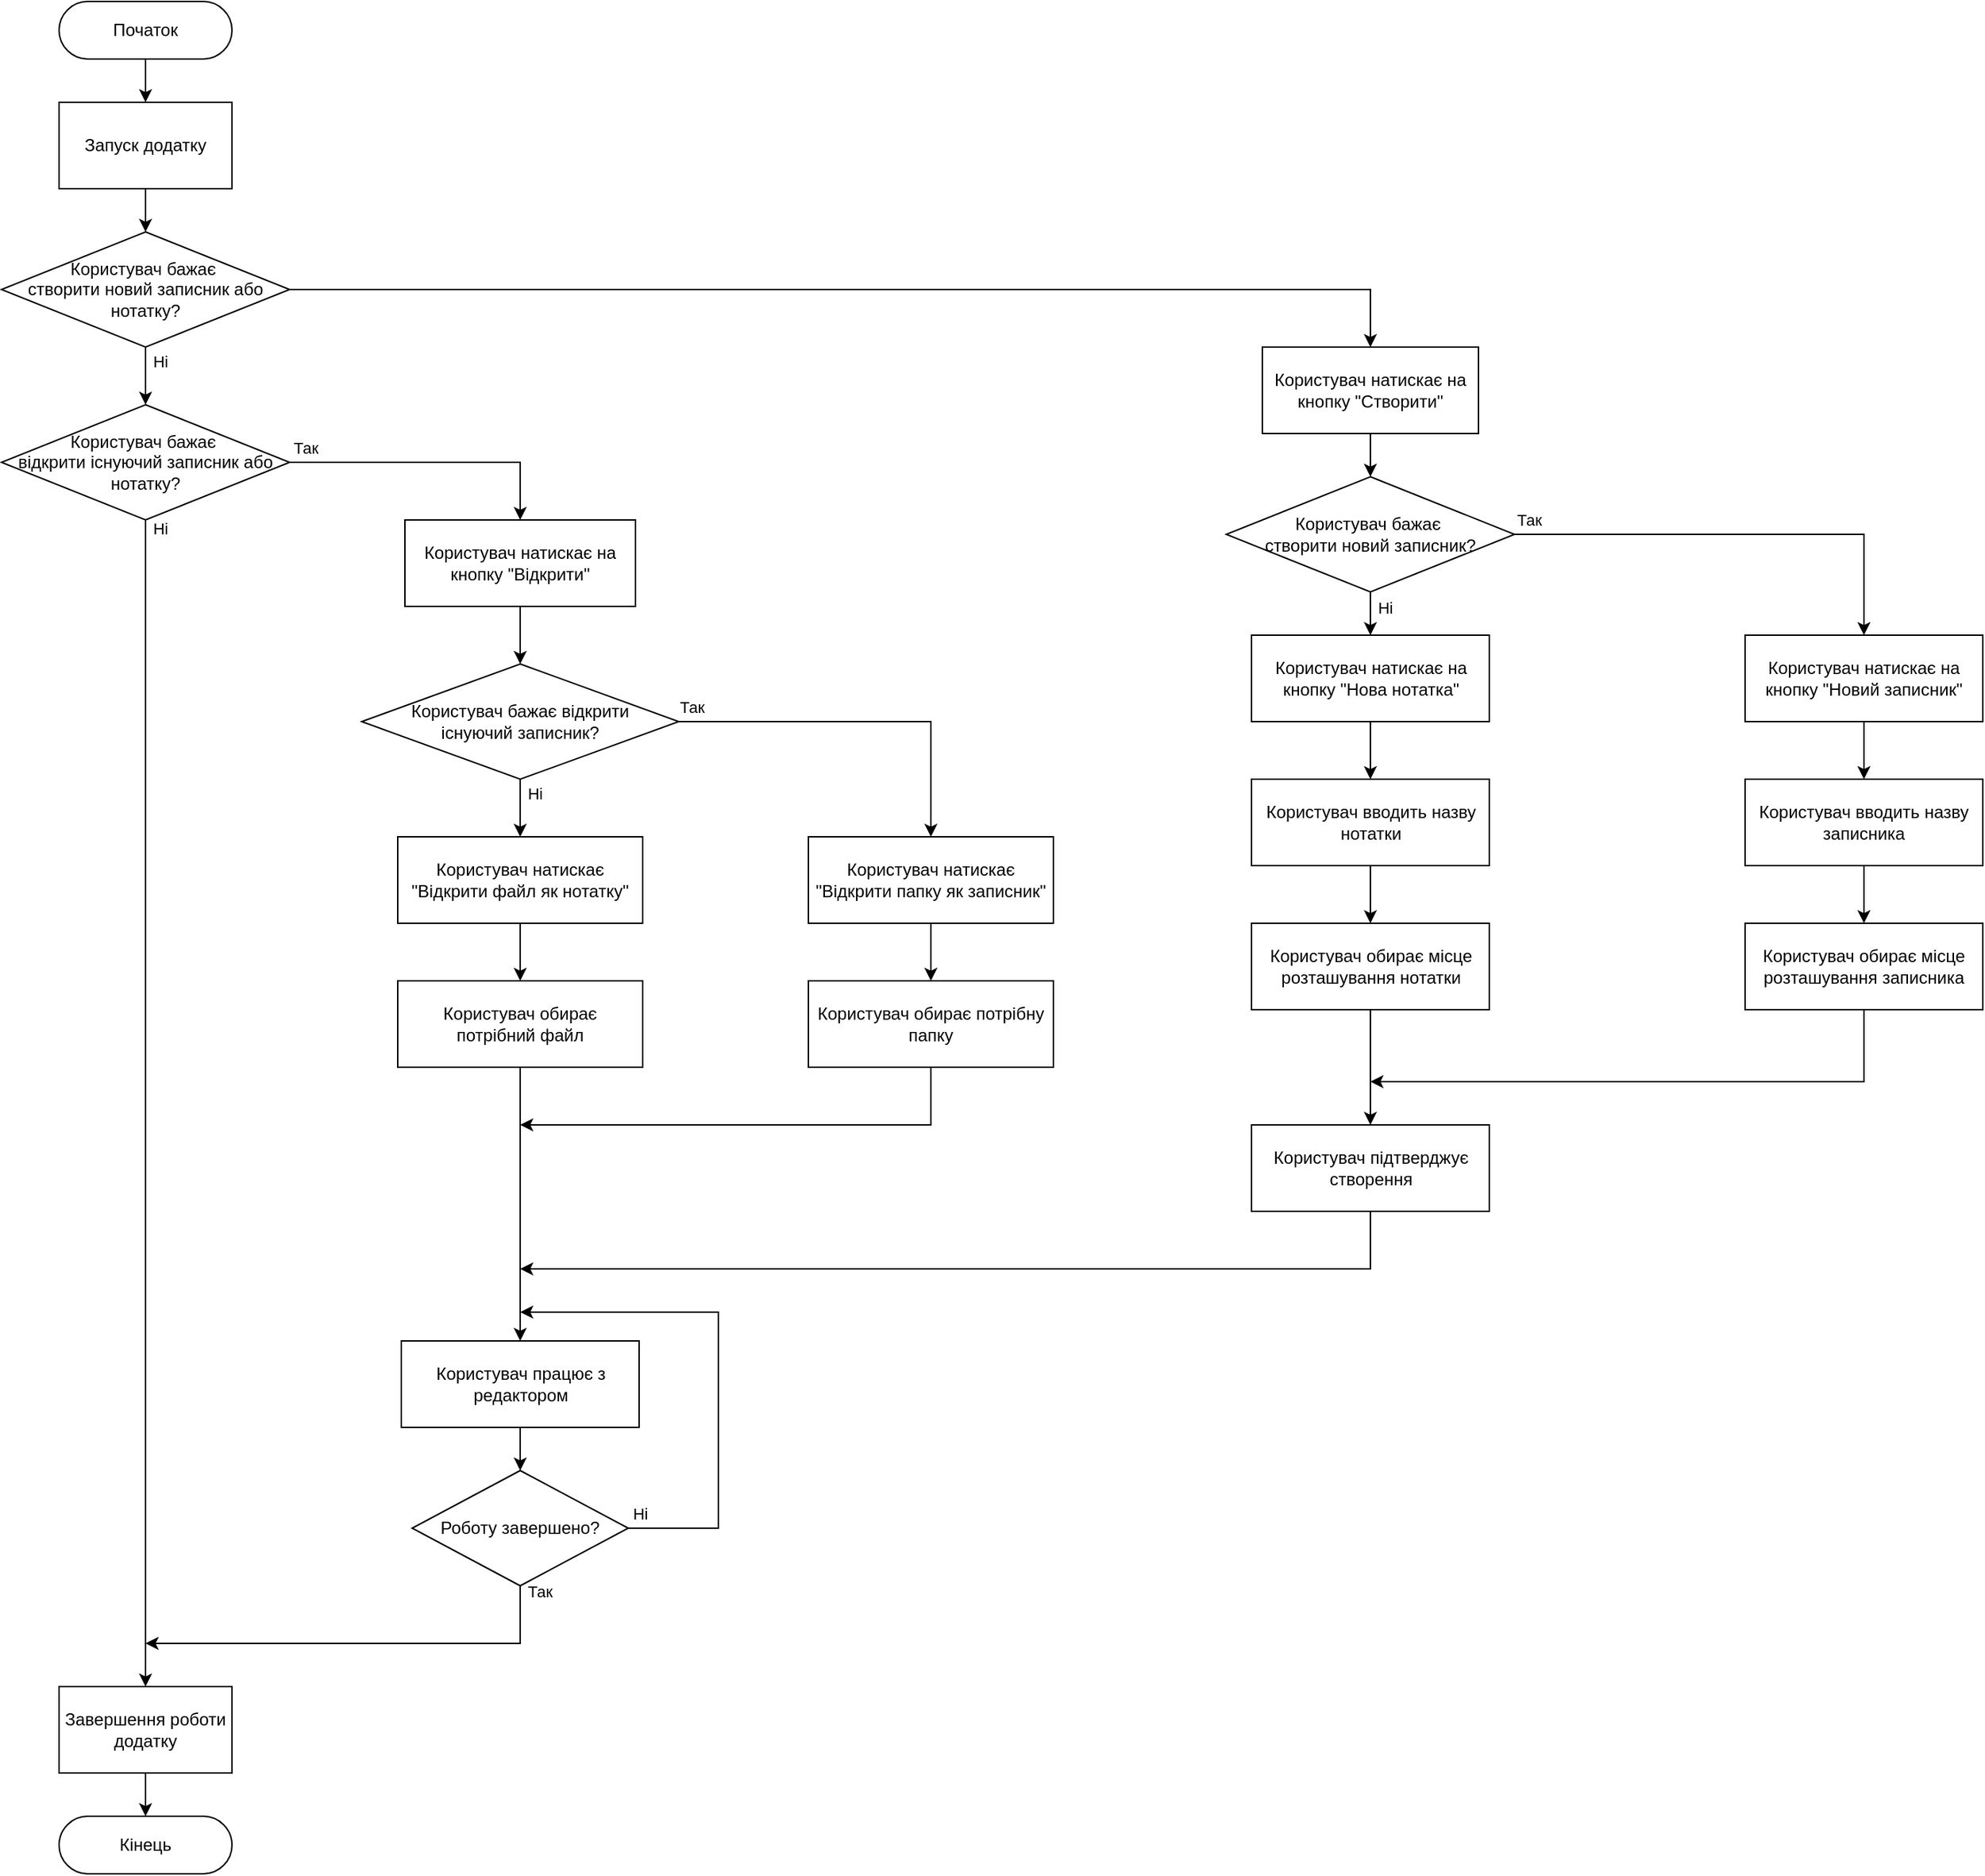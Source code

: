 <mxfile version="24.7.7">
  <diagram name="Page-1" id="Ag_8sbpp-kL82JRSepO8">
    <mxGraphModel dx="2100" dy="1114" grid="1" gridSize="10" guides="1" tooltips="1" connect="1" arrows="1" fold="1" page="1" pageScale="1" pageWidth="850" pageHeight="1100" math="0" shadow="0">
      <root>
        <mxCell id="0" />
        <mxCell id="1" parent="0" />
        <mxCell id="JePZ0B1ACnDFfTxIZQz5-25" value="" style="edgeStyle=orthogonalEdgeStyle;rounded=0;orthogonalLoop=1;jettySize=auto;html=1;" parent="1" source="JePZ0B1ACnDFfTxIZQz5-1" target="JePZ0B1ACnDFfTxIZQz5-5" edge="1">
          <mxGeometry relative="1" as="geometry" />
        </mxCell>
        <mxCell id="JePZ0B1ACnDFfTxIZQz5-1" value="Початок" style="rounded=1;whiteSpace=wrap;html=1;arcSize=50;" parent="1" vertex="1">
          <mxGeometry x="360" y="120" width="120" height="40" as="geometry" />
        </mxCell>
        <mxCell id="JePZ0B1ACnDFfTxIZQz5-2" value="Кінець" style="rounded=1;whiteSpace=wrap;html=1;arcSize=50;" parent="1" vertex="1">
          <mxGeometry x="360" y="1380" width="120" height="40" as="geometry" />
        </mxCell>
        <mxCell id="Md1Mmbe4wTRUkbsE_4f0-4" style="edgeStyle=orthogonalEdgeStyle;rounded=0;orthogonalLoop=1;jettySize=auto;html=1;entryX=0.5;entryY=0;entryDx=0;entryDy=0;" edge="1" parent="1" source="JePZ0B1ACnDFfTxIZQz5-5" target="Md1Mmbe4wTRUkbsE_4f0-1">
          <mxGeometry relative="1" as="geometry" />
        </mxCell>
        <mxCell id="JePZ0B1ACnDFfTxIZQz5-5" value="Запуск додатку" style="rounded=0;whiteSpace=wrap;html=1;" parent="1" vertex="1">
          <mxGeometry x="360" y="190" width="120" height="60" as="geometry" />
        </mxCell>
        <mxCell id="Md1Mmbe4wTRUkbsE_4f0-3" value="" style="edgeStyle=orthogonalEdgeStyle;rounded=0;orthogonalLoop=1;jettySize=auto;html=1;" edge="1" parent="1" source="Md1Mmbe4wTRUkbsE_4f0-1" target="Md1Mmbe4wTRUkbsE_4f0-2">
          <mxGeometry relative="1" as="geometry" />
        </mxCell>
        <mxCell id="Md1Mmbe4wTRUkbsE_4f0-5" value="Ні" style="edgeLabel;html=1;align=center;verticalAlign=middle;resizable=0;points=[];" vertex="1" connectable="0" parent="Md1Mmbe4wTRUkbsE_4f0-3">
          <mxGeometry x="-0.356" relative="1" as="geometry">
            <mxPoint x="10" y="-3" as="offset" />
          </mxGeometry>
        </mxCell>
        <mxCell id="Md1Mmbe4wTRUkbsE_4f0-12" style="edgeStyle=orthogonalEdgeStyle;rounded=0;orthogonalLoop=1;jettySize=auto;html=1;entryX=0.5;entryY=0;entryDx=0;entryDy=0;" edge="1" parent="1" source="Md1Mmbe4wTRUkbsE_4f0-1" target="Md1Mmbe4wTRUkbsE_4f0-10">
          <mxGeometry relative="1" as="geometry" />
        </mxCell>
        <mxCell id="Md1Mmbe4wTRUkbsE_4f0-1" value="Користувач бажає&amp;nbsp;&lt;div&gt;створити новий записник або нотатку?&lt;/div&gt;" style="rhombus;whiteSpace=wrap;html=1;" vertex="1" parent="1">
          <mxGeometry x="320" y="280" width="200" height="80" as="geometry" />
        </mxCell>
        <mxCell id="Md1Mmbe4wTRUkbsE_4f0-7" value="" style="edgeStyle=orthogonalEdgeStyle;rounded=0;orthogonalLoop=1;jettySize=auto;html=1;" edge="1" parent="1" source="Md1Mmbe4wTRUkbsE_4f0-2" target="Md1Mmbe4wTRUkbsE_4f0-6">
          <mxGeometry relative="1" as="geometry" />
        </mxCell>
        <mxCell id="Md1Mmbe4wTRUkbsE_4f0-9" value="Ні" style="edgeLabel;html=1;align=center;verticalAlign=middle;resizable=0;points=[];" vertex="1" connectable="0" parent="Md1Mmbe4wTRUkbsE_4f0-7">
          <mxGeometry x="-0.883" relative="1" as="geometry">
            <mxPoint x="10" y="-42" as="offset" />
          </mxGeometry>
        </mxCell>
        <mxCell id="Md1Mmbe4wTRUkbsE_4f0-43" value="" style="edgeStyle=orthogonalEdgeStyle;rounded=0;orthogonalLoop=1;jettySize=auto;html=1;" edge="1" parent="1" source="Md1Mmbe4wTRUkbsE_4f0-2" target="Md1Mmbe4wTRUkbsE_4f0-42">
          <mxGeometry relative="1" as="geometry">
            <Array as="points">
              <mxPoint x="680" y="440" />
            </Array>
          </mxGeometry>
        </mxCell>
        <mxCell id="Md1Mmbe4wTRUkbsE_4f0-61" value="Так" style="edgeLabel;html=1;align=center;verticalAlign=middle;resizable=0;points=[];" vertex="1" connectable="0" parent="Md1Mmbe4wTRUkbsE_4f0-43">
          <mxGeometry x="-0.896" y="-1" relative="1" as="geometry">
            <mxPoint y="-11" as="offset" />
          </mxGeometry>
        </mxCell>
        <mxCell id="Md1Mmbe4wTRUkbsE_4f0-2" value="Користувач бажає&amp;nbsp;&lt;div&gt;відкрити існуючий записник або нотатку?&lt;/div&gt;" style="rhombus;whiteSpace=wrap;html=1;" vertex="1" parent="1">
          <mxGeometry x="320" y="400" width="200" height="80" as="geometry" />
        </mxCell>
        <mxCell id="Md1Mmbe4wTRUkbsE_4f0-8" style="edgeStyle=orthogonalEdgeStyle;rounded=0;orthogonalLoop=1;jettySize=auto;html=1;entryX=0.5;entryY=0;entryDx=0;entryDy=0;" edge="1" parent="1" source="Md1Mmbe4wTRUkbsE_4f0-6" target="JePZ0B1ACnDFfTxIZQz5-2">
          <mxGeometry relative="1" as="geometry" />
        </mxCell>
        <mxCell id="Md1Mmbe4wTRUkbsE_4f0-6" value="Завершення роботи додатку" style="whiteSpace=wrap;html=1;" vertex="1" parent="1">
          <mxGeometry x="360" y="1290" width="120" height="60" as="geometry" />
        </mxCell>
        <mxCell id="Md1Mmbe4wTRUkbsE_4f0-15" style="edgeStyle=orthogonalEdgeStyle;rounded=0;orthogonalLoop=1;jettySize=auto;html=1;entryX=0.5;entryY=0;entryDx=0;entryDy=0;" edge="1" parent="1" source="Md1Mmbe4wTRUkbsE_4f0-10" target="Md1Mmbe4wTRUkbsE_4f0-14">
          <mxGeometry relative="1" as="geometry" />
        </mxCell>
        <mxCell id="Md1Mmbe4wTRUkbsE_4f0-10" value="Користувач натискає на кнопку &quot;Створити&quot;" style="whiteSpace=wrap;html=1;" vertex="1" parent="1">
          <mxGeometry x="1195" y="360" width="150" height="60" as="geometry" />
        </mxCell>
        <mxCell id="Md1Mmbe4wTRUkbsE_4f0-17" value="" style="edgeStyle=orthogonalEdgeStyle;rounded=0;orthogonalLoop=1;jettySize=auto;html=1;" edge="1" parent="1" source="Md1Mmbe4wTRUkbsE_4f0-14" target="Md1Mmbe4wTRUkbsE_4f0-16">
          <mxGeometry relative="1" as="geometry" />
        </mxCell>
        <mxCell id="Md1Mmbe4wTRUkbsE_4f0-62" value="Ні" style="edgeLabel;html=1;align=center;verticalAlign=middle;resizable=0;points=[];" vertex="1" connectable="0" parent="Md1Mmbe4wTRUkbsE_4f0-17">
          <mxGeometry x="-0.741" relative="1" as="geometry">
            <mxPoint x="10" y="4" as="offset" />
          </mxGeometry>
        </mxCell>
        <mxCell id="Md1Mmbe4wTRUkbsE_4f0-35" style="edgeStyle=orthogonalEdgeStyle;rounded=0;orthogonalLoop=1;jettySize=auto;html=1;entryX=0.5;entryY=0;entryDx=0;entryDy=0;" edge="1" parent="1" source="Md1Mmbe4wTRUkbsE_4f0-14" target="Md1Mmbe4wTRUkbsE_4f0-36">
          <mxGeometry relative="1" as="geometry">
            <mxPoint x="1630" y="550" as="targetPoint" />
          </mxGeometry>
        </mxCell>
        <mxCell id="Md1Mmbe4wTRUkbsE_4f0-63" value="Так" style="edgeLabel;html=1;align=center;verticalAlign=middle;resizable=0;points=[];" vertex="1" connectable="0" parent="Md1Mmbe4wTRUkbsE_4f0-35">
          <mxGeometry x="-0.904" y="1" relative="1" as="geometry">
            <mxPoint x="-5" y="-9" as="offset" />
          </mxGeometry>
        </mxCell>
        <mxCell id="Md1Mmbe4wTRUkbsE_4f0-14" value="Користувач бажає&amp;nbsp;&lt;div&gt;створити новий записник?&lt;/div&gt;" style="rhombus;whiteSpace=wrap;html=1;" vertex="1" parent="1">
          <mxGeometry x="1170" y="450" width="200" height="80" as="geometry" />
        </mxCell>
        <mxCell id="Md1Mmbe4wTRUkbsE_4f0-19" value="" style="edgeStyle=orthogonalEdgeStyle;rounded=0;orthogonalLoop=1;jettySize=auto;html=1;" edge="1" parent="1" source="Md1Mmbe4wTRUkbsE_4f0-16" target="Md1Mmbe4wTRUkbsE_4f0-18">
          <mxGeometry relative="1" as="geometry" />
        </mxCell>
        <mxCell id="Md1Mmbe4wTRUkbsE_4f0-16" value="Користувач натискає на кнопку &quot;Нова нотатка&quot;" style="whiteSpace=wrap;html=1;" vertex="1" parent="1">
          <mxGeometry x="1187.5" y="560" width="165" height="60" as="geometry" />
        </mxCell>
        <mxCell id="Md1Mmbe4wTRUkbsE_4f0-22" value="" style="edgeStyle=orthogonalEdgeStyle;rounded=0;orthogonalLoop=1;jettySize=auto;html=1;" edge="1" parent="1" source="Md1Mmbe4wTRUkbsE_4f0-18" target="Md1Mmbe4wTRUkbsE_4f0-21">
          <mxGeometry relative="1" as="geometry" />
        </mxCell>
        <mxCell id="Md1Mmbe4wTRUkbsE_4f0-18" value="Користувач вводить назву нотатки" style="whiteSpace=wrap;html=1;" vertex="1" parent="1">
          <mxGeometry x="1187.5" y="660" width="165" height="60" as="geometry" />
        </mxCell>
        <mxCell id="Md1Mmbe4wTRUkbsE_4f0-24" value="" style="edgeStyle=orthogonalEdgeStyle;rounded=0;orthogonalLoop=1;jettySize=auto;html=1;" edge="1" parent="1" source="Md1Mmbe4wTRUkbsE_4f0-21" target="Md1Mmbe4wTRUkbsE_4f0-23">
          <mxGeometry relative="1" as="geometry" />
        </mxCell>
        <mxCell id="Md1Mmbe4wTRUkbsE_4f0-21" value="Користувач обирає місце розташування нотатки" style="whiteSpace=wrap;html=1;" vertex="1" parent="1">
          <mxGeometry x="1187.5" y="760" width="165" height="60" as="geometry" />
        </mxCell>
        <mxCell id="Md1Mmbe4wTRUkbsE_4f0-58" style="edgeStyle=orthogonalEdgeStyle;rounded=0;orthogonalLoop=1;jettySize=auto;html=1;" edge="1" parent="1" source="Md1Mmbe4wTRUkbsE_4f0-23">
          <mxGeometry relative="1" as="geometry">
            <mxPoint x="680" y="1000.0" as="targetPoint" />
            <Array as="points">
              <mxPoint x="1270" y="1000" />
            </Array>
          </mxGeometry>
        </mxCell>
        <mxCell id="Md1Mmbe4wTRUkbsE_4f0-23" value="Користувач підтверджує створення" style="whiteSpace=wrap;html=1;" vertex="1" parent="1">
          <mxGeometry x="1187.5" y="900" width="165" height="60" as="geometry" />
        </mxCell>
        <mxCell id="Md1Mmbe4wTRUkbsE_4f0-30" value="" style="edgeStyle=orthogonalEdgeStyle;rounded=0;orthogonalLoop=1;jettySize=auto;html=1;" edge="1" parent="1" source="Md1Mmbe4wTRUkbsE_4f0-25" target="Md1Mmbe4wTRUkbsE_4f0-29">
          <mxGeometry relative="1" as="geometry" />
        </mxCell>
        <mxCell id="Md1Mmbe4wTRUkbsE_4f0-25" value="Користувач працює з редактором" style="whiteSpace=wrap;html=1;" vertex="1" parent="1">
          <mxGeometry x="597.5" y="1050" width="165" height="60" as="geometry" />
        </mxCell>
        <mxCell id="Md1Mmbe4wTRUkbsE_4f0-31" style="edgeStyle=orthogonalEdgeStyle;rounded=0;orthogonalLoop=1;jettySize=auto;html=1;exitX=0.5;exitY=1;exitDx=0;exitDy=0;" edge="1" parent="1" source="Md1Mmbe4wTRUkbsE_4f0-29">
          <mxGeometry relative="1" as="geometry">
            <mxPoint x="420" y="1260" as="targetPoint" />
            <mxPoint x="725.067" y="1170.004" as="sourcePoint" />
            <Array as="points">
              <mxPoint x="680" y="1260" />
              <mxPoint x="420" y="1260" />
            </Array>
          </mxGeometry>
        </mxCell>
        <mxCell id="Md1Mmbe4wTRUkbsE_4f0-32" value="Так&amp;nbsp;" style="edgeLabel;html=1;align=center;verticalAlign=middle;resizable=0;points=[];" vertex="1" connectable="0" parent="Md1Mmbe4wTRUkbsE_4f0-31">
          <mxGeometry x="-0.933" y="-1" relative="1" as="geometry">
            <mxPoint x="16" y="-6" as="offset" />
          </mxGeometry>
        </mxCell>
        <mxCell id="Md1Mmbe4wTRUkbsE_4f0-33" style="edgeStyle=orthogonalEdgeStyle;rounded=0;orthogonalLoop=1;jettySize=auto;html=1;" edge="1" parent="1" source="Md1Mmbe4wTRUkbsE_4f0-29">
          <mxGeometry relative="1" as="geometry">
            <mxPoint x="680" y="1030" as="targetPoint" />
            <Array as="points">
              <mxPoint x="817.5" y="1180" />
              <mxPoint x="817.5" y="1030" />
            </Array>
          </mxGeometry>
        </mxCell>
        <mxCell id="Md1Mmbe4wTRUkbsE_4f0-34" value="Ні" style="edgeLabel;html=1;align=center;verticalAlign=middle;resizable=0;points=[];" vertex="1" connectable="0" parent="Md1Mmbe4wTRUkbsE_4f0-33">
          <mxGeometry x="-0.933" y="2" relative="1" as="geometry">
            <mxPoint x="-4" y="-8" as="offset" />
          </mxGeometry>
        </mxCell>
        <mxCell id="Md1Mmbe4wTRUkbsE_4f0-29" value="Роботу завершено?" style="rhombus;whiteSpace=wrap;html=1;" vertex="1" parent="1">
          <mxGeometry x="605" y="1140" width="150" height="80" as="geometry" />
        </mxCell>
        <mxCell id="Md1Mmbe4wTRUkbsE_4f0-38" value="" style="edgeStyle=orthogonalEdgeStyle;rounded=0;orthogonalLoop=1;jettySize=auto;html=1;" edge="1" parent="1" source="Md1Mmbe4wTRUkbsE_4f0-36" target="Md1Mmbe4wTRUkbsE_4f0-37">
          <mxGeometry relative="1" as="geometry" />
        </mxCell>
        <mxCell id="Md1Mmbe4wTRUkbsE_4f0-36" value="Користувач натискає на кнопку &quot;Новий записник&quot;" style="whiteSpace=wrap;html=1;" vertex="1" parent="1">
          <mxGeometry x="1530" y="560" width="165" height="60" as="geometry" />
        </mxCell>
        <mxCell id="Md1Mmbe4wTRUkbsE_4f0-40" value="" style="edgeStyle=orthogonalEdgeStyle;rounded=0;orthogonalLoop=1;jettySize=auto;html=1;" edge="1" parent="1" source="Md1Mmbe4wTRUkbsE_4f0-37" target="Md1Mmbe4wTRUkbsE_4f0-39">
          <mxGeometry relative="1" as="geometry" />
        </mxCell>
        <mxCell id="Md1Mmbe4wTRUkbsE_4f0-37" value="Користувач вводить назву записника" style="whiteSpace=wrap;html=1;" vertex="1" parent="1">
          <mxGeometry x="1530" y="660" width="165" height="60" as="geometry" />
        </mxCell>
        <mxCell id="Md1Mmbe4wTRUkbsE_4f0-41" style="edgeStyle=orthogonalEdgeStyle;rounded=0;orthogonalLoop=1;jettySize=auto;html=1;" edge="1" parent="1" source="Md1Mmbe4wTRUkbsE_4f0-39">
          <mxGeometry relative="1" as="geometry">
            <mxPoint x="1270" y="870" as="targetPoint" />
            <Array as="points">
              <mxPoint x="1612" y="870" />
            </Array>
          </mxGeometry>
        </mxCell>
        <mxCell id="Md1Mmbe4wTRUkbsE_4f0-39" value="Користувач обирає місце розташування записника" style="whiteSpace=wrap;html=1;" vertex="1" parent="1">
          <mxGeometry x="1530" y="760" width="165" height="60" as="geometry" />
        </mxCell>
        <mxCell id="Md1Mmbe4wTRUkbsE_4f0-45" style="edgeStyle=orthogonalEdgeStyle;rounded=0;orthogonalLoop=1;jettySize=auto;html=1;entryX=0.5;entryY=0;entryDx=0;entryDy=0;" edge="1" parent="1" source="Md1Mmbe4wTRUkbsE_4f0-42" target="Md1Mmbe4wTRUkbsE_4f0-44">
          <mxGeometry relative="1" as="geometry" />
        </mxCell>
        <mxCell id="Md1Mmbe4wTRUkbsE_4f0-42" value="Користувач натискає на кнопку &quot;Відкрити&quot;" style="whiteSpace=wrap;html=1;" vertex="1" parent="1">
          <mxGeometry x="600" y="480" width="160" height="60" as="geometry" />
        </mxCell>
        <mxCell id="Md1Mmbe4wTRUkbsE_4f0-49" value="" style="edgeStyle=orthogonalEdgeStyle;rounded=0;orthogonalLoop=1;jettySize=auto;html=1;" edge="1" parent="1" source="Md1Mmbe4wTRUkbsE_4f0-44" target="Md1Mmbe4wTRUkbsE_4f0-48">
          <mxGeometry relative="1" as="geometry" />
        </mxCell>
        <mxCell id="Md1Mmbe4wTRUkbsE_4f0-59" value="Ні" style="edgeLabel;html=1;align=center;verticalAlign=middle;resizable=0;points=[];" vertex="1" connectable="0" parent="Md1Mmbe4wTRUkbsE_4f0-49">
          <mxGeometry x="-0.339" y="-2" relative="1" as="geometry">
            <mxPoint x="12" y="-3" as="offset" />
          </mxGeometry>
        </mxCell>
        <mxCell id="Md1Mmbe4wTRUkbsE_4f0-54" value="" style="edgeStyle=orthogonalEdgeStyle;rounded=0;orthogonalLoop=1;jettySize=auto;html=1;" edge="1" parent="1" source="Md1Mmbe4wTRUkbsE_4f0-44" target="Md1Mmbe4wTRUkbsE_4f0-53">
          <mxGeometry relative="1" as="geometry" />
        </mxCell>
        <mxCell id="Md1Mmbe4wTRUkbsE_4f0-60" value="Так" style="edgeLabel;html=1;align=center;verticalAlign=middle;resizable=0;points=[];" vertex="1" connectable="0" parent="Md1Mmbe4wTRUkbsE_4f0-54">
          <mxGeometry x="-0.929" y="1" relative="1" as="geometry">
            <mxPoint y="-9" as="offset" />
          </mxGeometry>
        </mxCell>
        <mxCell id="Md1Mmbe4wTRUkbsE_4f0-44" value="Користувач бажає&amp;nbsp;&lt;span style=&quot;background-color: initial;&quot;&gt;відкрити&lt;/span&gt;&lt;div&gt;&lt;span style=&quot;background-color: initial;&quot;&gt;існуючий записник?&lt;/span&gt;&lt;/div&gt;" style="rhombus;whiteSpace=wrap;html=1;" vertex="1" parent="1">
          <mxGeometry x="570" y="580" width="220" height="80" as="geometry" />
        </mxCell>
        <mxCell id="Md1Mmbe4wTRUkbsE_4f0-51" value="" style="edgeStyle=orthogonalEdgeStyle;rounded=0;orthogonalLoop=1;jettySize=auto;html=1;" edge="1" parent="1" source="Md1Mmbe4wTRUkbsE_4f0-48" target="Md1Mmbe4wTRUkbsE_4f0-50">
          <mxGeometry relative="1" as="geometry" />
        </mxCell>
        <mxCell id="Md1Mmbe4wTRUkbsE_4f0-48" value="Користувач натискає &quot;Відкрити файл як нотатку&quot;" style="whiteSpace=wrap;html=1;" vertex="1" parent="1">
          <mxGeometry x="595" y="700" width="170" height="60" as="geometry" />
        </mxCell>
        <mxCell id="Md1Mmbe4wTRUkbsE_4f0-52" style="edgeStyle=orthogonalEdgeStyle;rounded=0;orthogonalLoop=1;jettySize=auto;html=1;entryX=0.5;entryY=0;entryDx=0;entryDy=0;" edge="1" parent="1" source="Md1Mmbe4wTRUkbsE_4f0-50" target="Md1Mmbe4wTRUkbsE_4f0-25">
          <mxGeometry relative="1" as="geometry" />
        </mxCell>
        <mxCell id="Md1Mmbe4wTRUkbsE_4f0-50" value="Користувач обирає&lt;div&gt;потрібний файл&lt;/div&gt;" style="whiteSpace=wrap;html=1;" vertex="1" parent="1">
          <mxGeometry x="595" y="800" width="170" height="60" as="geometry" />
        </mxCell>
        <mxCell id="Md1Mmbe4wTRUkbsE_4f0-56" value="" style="edgeStyle=orthogonalEdgeStyle;rounded=0;orthogonalLoop=1;jettySize=auto;html=1;" edge="1" parent="1" source="Md1Mmbe4wTRUkbsE_4f0-53" target="Md1Mmbe4wTRUkbsE_4f0-55">
          <mxGeometry relative="1" as="geometry" />
        </mxCell>
        <mxCell id="Md1Mmbe4wTRUkbsE_4f0-53" value="Користувач натискає &quot;Відкрити папку як записник&quot;" style="whiteSpace=wrap;html=1;" vertex="1" parent="1">
          <mxGeometry x="880" y="700" width="170" height="60" as="geometry" />
        </mxCell>
        <mxCell id="Md1Mmbe4wTRUkbsE_4f0-57" style="edgeStyle=orthogonalEdgeStyle;rounded=0;orthogonalLoop=1;jettySize=auto;html=1;" edge="1" parent="1" source="Md1Mmbe4wTRUkbsE_4f0-55">
          <mxGeometry relative="1" as="geometry">
            <mxPoint x="680" y="900" as="targetPoint" />
            <Array as="points">
              <mxPoint x="965" y="900" />
              <mxPoint x="680" y="900" />
            </Array>
          </mxGeometry>
        </mxCell>
        <mxCell id="Md1Mmbe4wTRUkbsE_4f0-55" value="Користувач обирає потрібну папку" style="whiteSpace=wrap;html=1;" vertex="1" parent="1">
          <mxGeometry x="880" y="800" width="170" height="60" as="geometry" />
        </mxCell>
      </root>
    </mxGraphModel>
  </diagram>
</mxfile>

